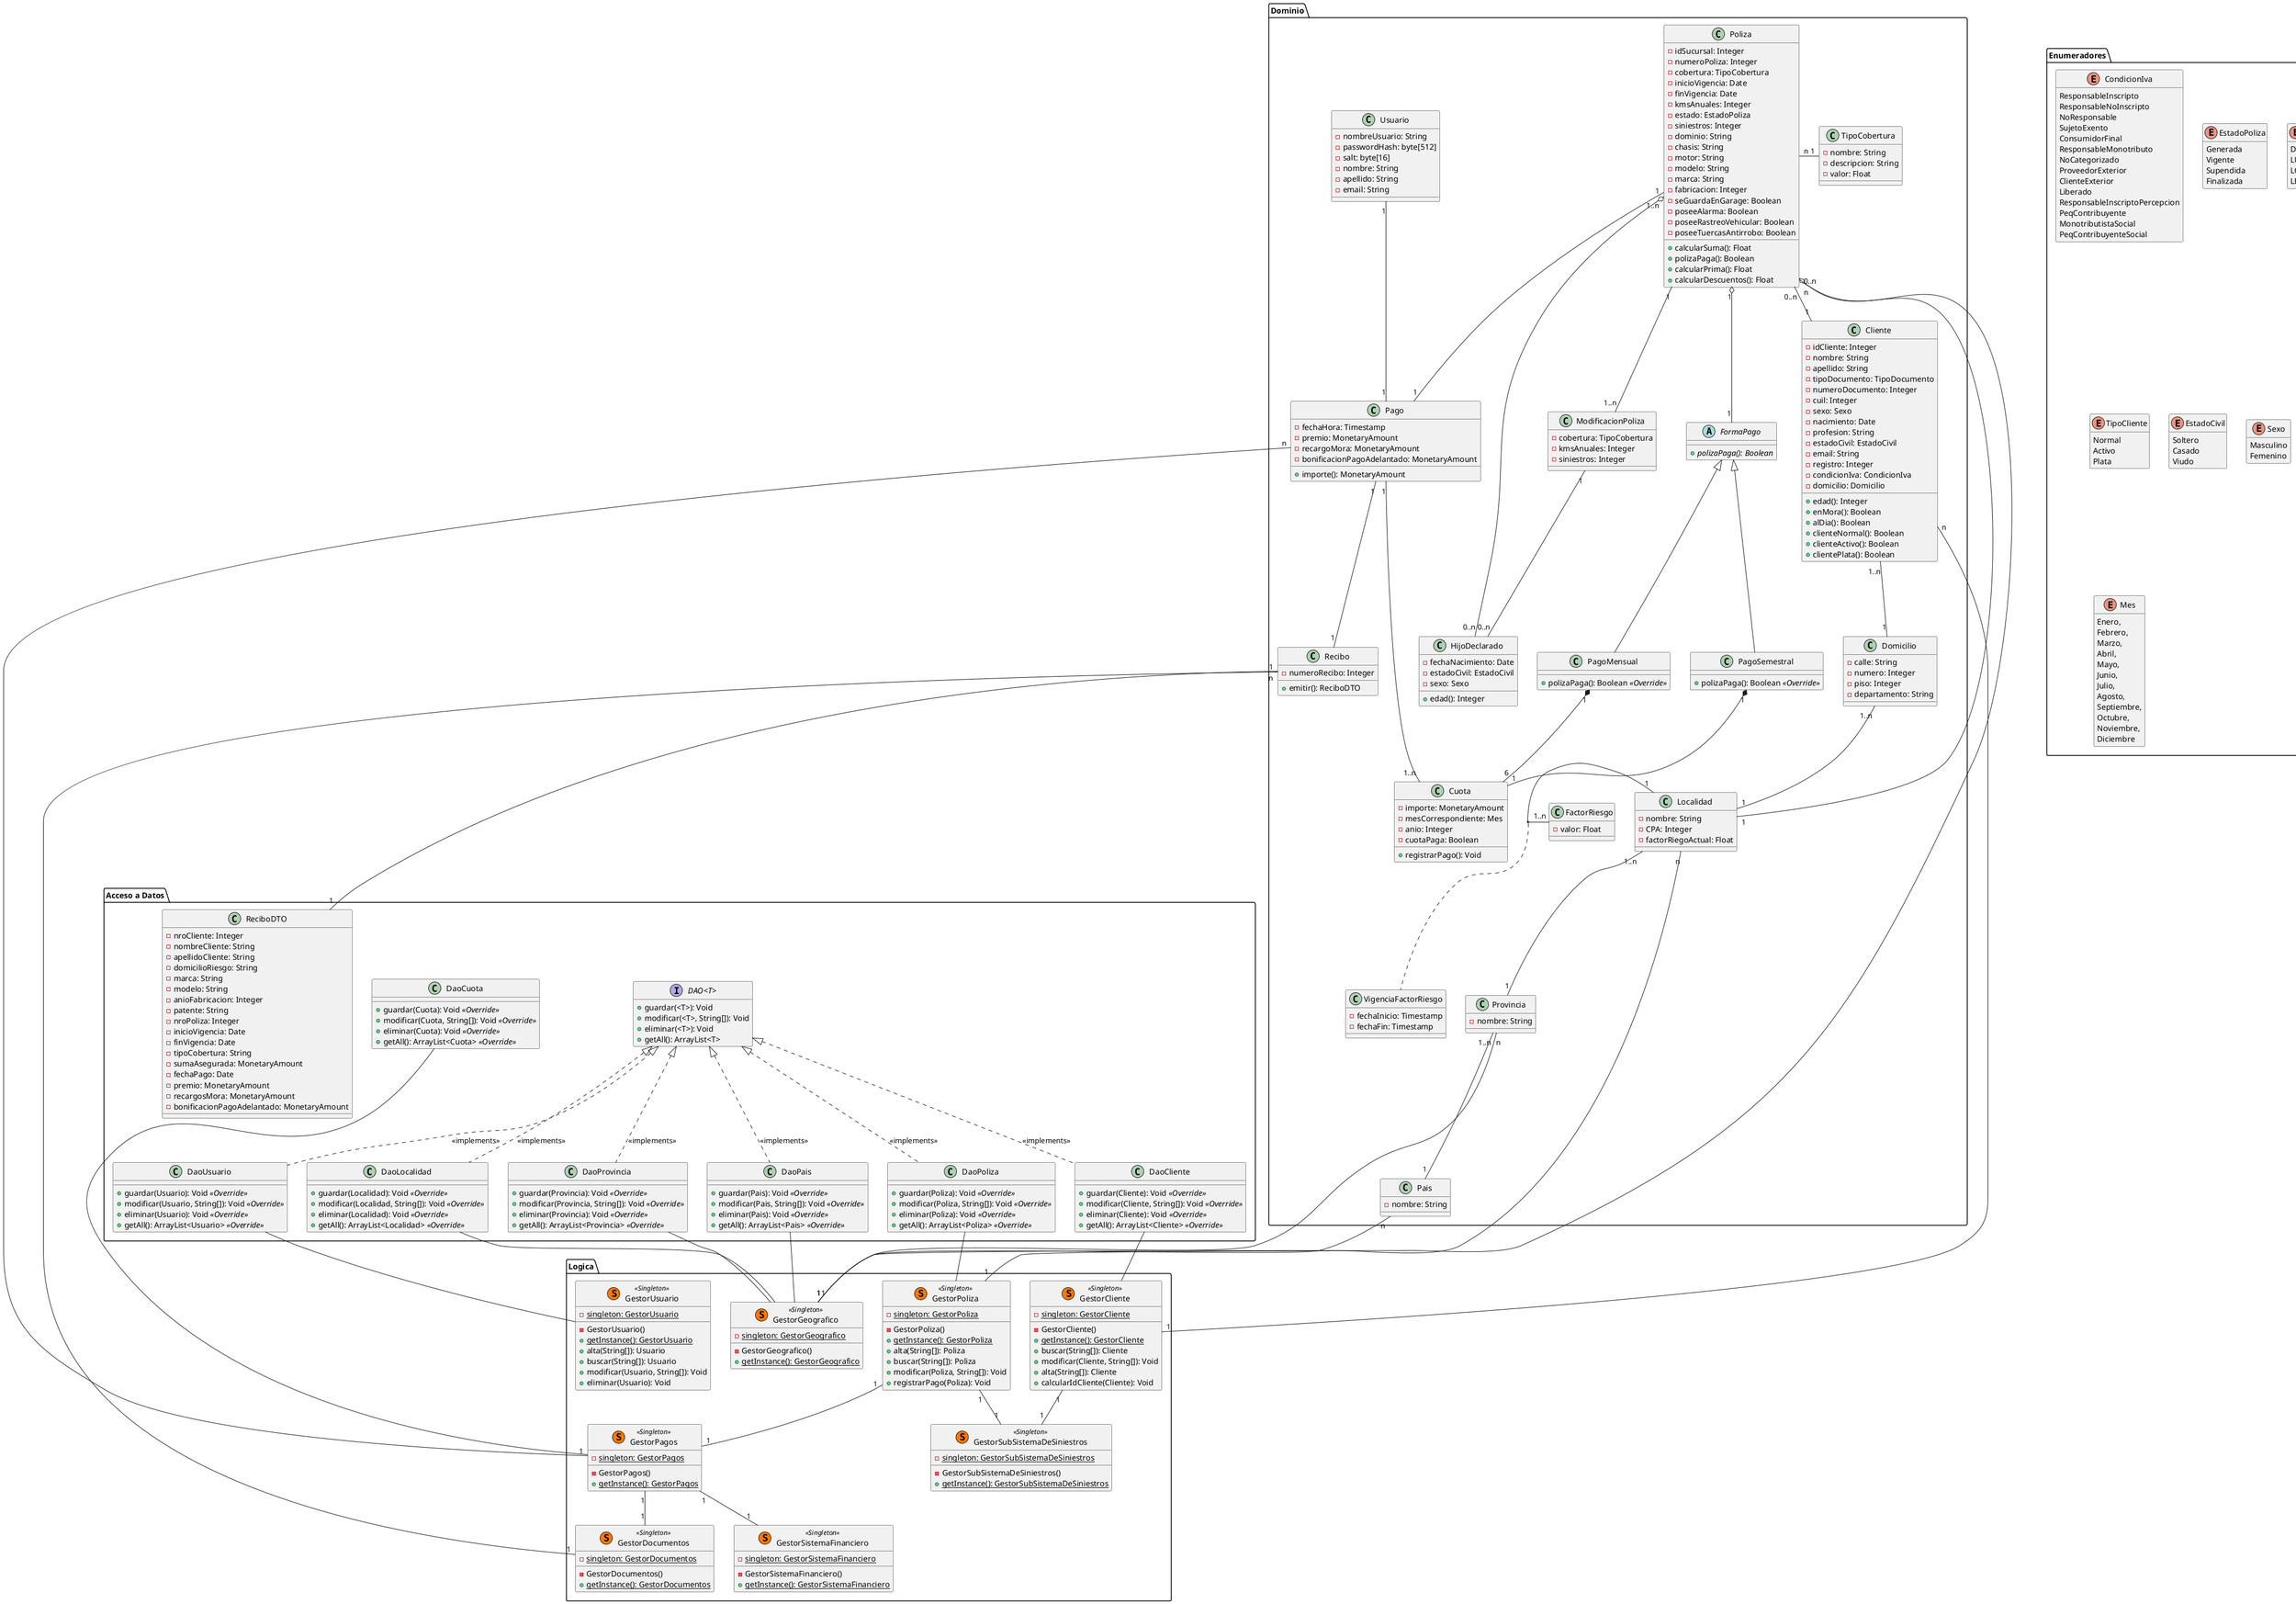 @startUML

hide enum methods
hide interface attributes

package Dominio{
    class Poliza {
        -idSucursal: Integer
        -numeroPoliza: Integer
        -cobertura: TipoCobertura
        -inicioVigencia: Date
        -finVigencia: Date
        -kmsAnuales: Integer
        -estado: EstadoPoliza
        -siniestros: Integer
        -dominio: String
        -chasis: String
        -motor: String
        -modelo: String
        -marca: String
        -fabricacion: Integer
	    -seGuardaEnGarage: Boolean
	    -poseeAlarma: Boolean
	    -poseeRastreoVehicular: Boolean
	    -poseeTuercasAntirrobo: Boolean
        +calcularSuma(): Float
        +polizaPaga(): Boolean
        +calcularPrima(): Float
        +calcularDescuentos(): Float
    }
    
    class ModificacionPoliza {
        -cobertura: TipoCobertura
        -kmsAnuales: Integer
        -siniestros: Integer
    }
    
    /'class Cobrador {
        +registrarPago(Poliza): Void
    }
    
    class ProductorSeguros {
        +altaCliente(String[]): Cliente
        +modificaCliente(String[], Cliente): Void
        +buscarCliente(String[]): Cliente
        +consultarCliente(Cliente): Void
        +bajaCliente(Cliente): Void
        +altaPoliza(String[]): Poliza
        +modificarPoliza(String[], Poliza): Void
        +bajaPoliza(Poliza): Void
    }
    
    class Gerente {
        generarPropuestasRenovacion(): Void
        generarInforme(): Void
    }
    '/
    class Cliente {
        -idCliente: Integer
        -nombre: String
        -apellido: String
        -tipoDocumento: TipoDocumento
        -numeroDocumento: Integer
        -cuil: Integer
        -sexo: Sexo
        -nacimiento: Date
        -profesion: String
        -estadoCivil: EstadoCivil
        -email: String
        -registro: Integer
        -condicionIva: CondicionIva
        -domicilio: Domicilio
        +edad(): Integer
        +enMora(): Boolean
        +alDia(): Boolean
        +clienteNormal(): Boolean
        +clienteActivo(): Boolean
        +clientePlata(): Boolean
    }

    class HijoDeclarado {
        -fechaNacimiento: Date
        -estadoCivil: EstadoCivil
        -sexo: Sexo
        +edad(): Integer
    }

    class Domicilio {
        -calle: String
        -numero: Integer
        -piso: Integer
        -departamento: String
    }

    /'abstract EstadoPoliza {
        +handle(): Void
        +generada(): Boolean
        +suspendida(): Boolean
        +vigente(): Boolean
        +finalizada(): Boolean
    }

    class PolizaGenerada {
        +generada(): Boolean //<<Override>>// 
    }
    
    class PolizaSuspendida{
        +suspendida(): Boolean //<<Override>>//
    }
    
    class PolizaVigente{
        +vigente(): Boolean //<<Override>>//
    }
    
    class PolizaFinalizada{
        +finalizada(): Boolean //<<Override>>//
    }'/
    
    abstract FormaPago {
        +{abstract}polizaPaga(): Boolean
    }
    
    class PagoMensual {
        +polizaPaga(): Boolean //<<Override>>//
    }
    
    class PagoSemestral {
        +polizaPaga(): Boolean //<<Override>>//
    }
    
    class Cuota {
        -importe: MonetaryAmount
		-mesCorrespondiente: Mes
		-anio: Integer
        -cuotaPaga: Boolean
        +registrarPago(): Void
    }
    

	class Localidad {
		-nombre: String
		-CPA: Integer
		-factorRiegoActual: Float
	}
	
	class FactorRiesgo{
		-valor: Float
	}
	
	class VigenciaFactorRiesgo{
		-fechaInicio: Timestamp
		-fechaFin: Timestamp
	}
	Localidad "1" -  "1..n" FactorRiesgo
	(Localidad, FactorRiesgo) . VigenciaFactorRiesgo

	class Provincia {
		-nombre: String
	}
	class Pais {
		-nombre: String
	}

    class Usuario {
	    -nombreUsuario: String
	    -passwordHash: byte[512]
	    -salt: byte[16]
	    -nombre: String
	    -apellido: String
	    -email: String
    }
	
	class TipoCobertura{
		-nombre: String
		-descripcion: String
		-valor: Float
	}
	
	class Pago{
		-fechaHora: Timestamp
		-premio: MonetaryAmount
		-recargoMora: MonetaryAmount
		-bonificacionPagoAdelantado: MonetaryAmount
		+importe(): MonetaryAmount
	}
	
	class Recibo{
		-numeroRecibo: Integer
		+emitir(): ReciboDTO
	}
	
    Cliente "1" -up- "0..n" Poliza
    Cliente "1..n" -- "1" Domicilio
    
    /'Usuario <-- Cobrador: <<is role of>>
    Usuario <-- ProductorSeguros: <<is role of>>
    Usuario <-- Gerente: <<is role of>>
	'/
   
    Poliza "0..n" o-- "1" Localidad
    Poliza "1..n" o-- "0..n" HijoDeclarado
    Poliza "1" o-- "1" FormaPago
    Poliza "1" -- "1..n" ModificacionPoliza
	Poliza "n" -right- "1" TipoCobertura
    
    ModificacionPoliza "1" -- "0..n" HijoDeclarado

    /'Poliza .. EstadoPoliza
    EstadoPoliza <|-- PolizaVigente
    EstadoPoliza <|-- PolizaGenerada
    EstadoPoliza <|-- PolizaSuspendida
    EstadoPoliza <|-- PolizaFinalizada'/
    
    FormaPago <|-- PagoMensual
    FormaPago <|-- PagoSemestral
    
    PagoMensual "1" *-- "6" Cuota
    PagoSemestral "1" *-- "1" Cuota

    Domicilio "1..n" -- "1" Localidad
	Localidad "1..n" -- "1" Provincia
	Provincia "1..n" -- "1" Pais
	
	Pago "1" -- "1..n" Cuota
	Pago "1" -- "1" Recibo
	Poliza "1" -- "1" Pago
	Usuario "1" -- "1" Pago
}

package "Acceso a Datos"{
    interface "DAO<T>" {
        +guardar(<T>): Void
        +modificar(<T>, String[]): Void
        +eliminar(<T>): Void
        +getAll(): ArrayList<T>
    }
    
    class DaoCliente{
        +guardar(Cliente): Void //<<Override>>//
        +modificar(Cliente, String[]): Void //<<Override>>//
        +eliminar(Cliente): Void //<<Override>>//
        +getAll(): ArrayList<Cliente> //<<Override>>//
    }
    
    class DaoPoliza{
        +guardar(Poliza): Void //<<Override>>//
        +modificar(Poliza, String[]): Void //<<Override>>//
        +eliminar(Poliza): Void //<<Override>>//
        +getAll(): ArrayList<Poliza> //<<Override>>//
    }
    
    class DaoUsuario{
        +guardar(Usuario): Void //<<Override>>//
        +modificar(Usuario, String[]): Void //<<Override>>//
        +eliminar(Usuario): Void //<<Override>>//
        +getAll(): ArrayList<Usuario> //<<Override>>//
    }

    class DaoLocalidad{
        +guardar(Localidad): Void //<<Override>>//
        +modificar(Localidad, String[]): Void //<<Override>>//
        +eliminar(Localidad): Void //<<Override>>//
        +getAll(): ArrayList<Localidad> //<<Override>>//
    }
    
    class DaoProvincia{
        +guardar(Provincia): Void //<<Override>>//
        +modificar(Provincia, String[]): Void //<<Override>>//
        +eliminar(Provincia): Void //<<Override>>//
        +getAll(): ArrayList<Provincia> //<<Override>>//
    }
    
    class DaoPais{
        +guardar(Pais): Void //<<Override>>//
        +modificar(Pais, String[]): Void //<<Override>>//
        +eliminar(Pais): Void //<<Override>>//
        +getAll(): ArrayList<Pais> //<<Override>>//
    }
    
    class DaoCuota
    {
        +guardar(Cuota): Void //<<Override>>//
        +modificar(Cuota, String[]): Void //<<Override>>//
        +eliminar(Cuota): Void //<<Override>>//
        +getAll(): ArrayList<Cuota> //<<Override>>//
    }
    
    class ReciboDTO {
		-nroCliente: Integer
		-nombreCliente: String
		-apellidoCliente: String
		-domicilioRiesgo: String
		-marca: String
		-modelo: String
		-anioFabricacion: Integer
		-patente: String
		-nroPoliza: Integer
		-inicioVigencia: Date
		-finVigencia: Date
		-tipoCobertura: String
		-sumaAsegurada: MonetaryAmount
		-fechaPago: Date
		-premio: MonetaryAmount
		-recargosMora: MonetaryAmount
		-bonificacionPagoAdelantado: MonetaryAmount
	}
	
    "DAO<T>" <|.. DaoPoliza: <<implements>>
    "DAO<T>" <|.. DaoCliente: <<implements>>
    "DAO<T>" <|.. DaoUsuario: <<implements>>
    "DAO<T>" <|.. DaoLocalidad: <<implements>>
    "DAO<T>" <|.. DaoProvincia: <<implements>>
    "DAO<T>" <|.. DaoPais: <<implements>>
}

package Logica{
    class GestorCliente <<(S, #FF7700) Singleton>> {
        -{static} singleton: GestorCliente
        -GestorCliente()
        +{static} getInstance(): GestorCliente
        +buscar(String[]): Cliente 
        +modificar(Cliente, String[]): Void
        +alta(String[]): Cliente
        +calcularIdCliente(Cliente): Void
    }
    
    class GestorPoliza <<(S, #FF7700) Singleton>> {
        -{static} singleton: GestorPoliza
        -GestorPoliza()
        +{static} getInstance(): GestorPoliza
        +alta(String[]): Poliza
        +buscar(String[]): Poliza
        +modificar(Poliza, String[]): Void
        +registrarPago(Poliza): Void
    }

    class GestorUsuario <<(S, #FF7700) Singleton>> {
        -{static} singleton: GestorUsuario
        -GestorUsuario()
        +{static} getInstance(): GestorUsuario
        +alta(String[]): Usuario
        +buscar(String[]): Usuario
        +modificar(Usuario, String[]): Void
        +eliminar(Usuario): Void
    }
    
    class GestorSubSistemaDeSiniestros <<(S, #FF7700) Singleton>> {
        -{static} singleton: GestorSubSistemaDeSiniestros
        -GestorSubSistemaDeSiniestros()
        +{static} getInstance(): GestorSubSistemaDeSiniestros 
    }

	class GestorSistemaFinanciero <<(S, #FF7700) Singleton>> {
        -{static} singleton: GestorSistemaFinanciero
        -GestorSistemaFinanciero()
        +{static} getInstance(): GestorSistemaFinanciero
    }
	class GestorGeografico <<(S, #FF7700) Singleton>>{
		-{static} singleton: GestorGeografico
		-GestorGeografico()
		+{static} getInstance(): GestorGeografico
	}
	class GestorPagos <<(S, #FF7700) Singleton>>{
		-{static} singleton: GestorPagos
		-GestorPagos()
		+{static} getInstance(): GestorPagos
	}
	class GestorDocumentos <<(S, #FF7700) Singleton>>{
		-{static} singleton: GestorDocumentos
		-GestorDocumentos()
		+{static} getInstance(): GestorDocumentos
	}
}

package Enumeradores
{
    enum CondicionIva {
        ResponsableInscripto
        ResponsableNoInscripto
        NoResponsable
        SujetoExento
        ConsumidorFinal
        ResponsableMonotributo
        NoCategorizado
        ProveedorExterior
        ClienteExterior
        Liberado
        ResponsableInscriptoPercepcion
        PeqContribuyente
        MonotributistaSocial
        PeqContribuyenteSocial
    }
    
    enum EstadoPoliza {
        Generada
        Vigente
        Supendida
        Finalizada
    }

    enum TipoDocumento {
        DNI
        LU
        LC
        LE
    }
    
    enum TipoCliente {
        Normal
        Activo
        Plata
    }

    enum EstadoCivil{
        Soltero
        Casado
        Viudo
    }

    enum Sexo {
        Masculino
        Femenino
    }
    
    enum Mes {
        Enero,
        Febrero,
        Marzo,
        Abril,
        Mayo,
        Junio,
        Julio,
        Agosto,
        Septiembre,
        Octubre,
        Noviembre,
        Diciembre
    }
}


DaoCliente -- GestorCliente
DaoPoliza -- GestorPoliza
DaoUsuario -- GestorUsuario
DaoLocalidad -- GestorGeografico
DaoProvincia -- GestorGeografico
DaoPais -- GestorGeografico
DaoCuota -- GestorPagos
'Poliza -- ValorAutomovil'

'Relaciones entre clases y gestores'

Cliente "n" -- "1" GestorCliente
Localidad "n" -- "1" GestorGeografico
Provincia "n" -- "1" GestorGeografico
Pais "n" -- "1" GestorGeografico
Pago "n" -- "1" GestorPagos
Recibo "n" -- "1" GestorDocumentos
Poliza "n" -- "1" GestorPoliza

'Relaciones entredistintos gestores'

GestorPagos "1" -- "1" GestorDocumentos
GestorPoliza "1" -- "1" GestorPagos
GestorPoliza "1" -- "1" GestorSubSistemaDeSiniestros
GestorCliente "1" -- "1" GestorSubSistemaDeSiniestros
GestorPagos "1" -- "1" GestorSistemaFinanciero

Recibo "1" -- "1" ReciboDTO

@endUML
